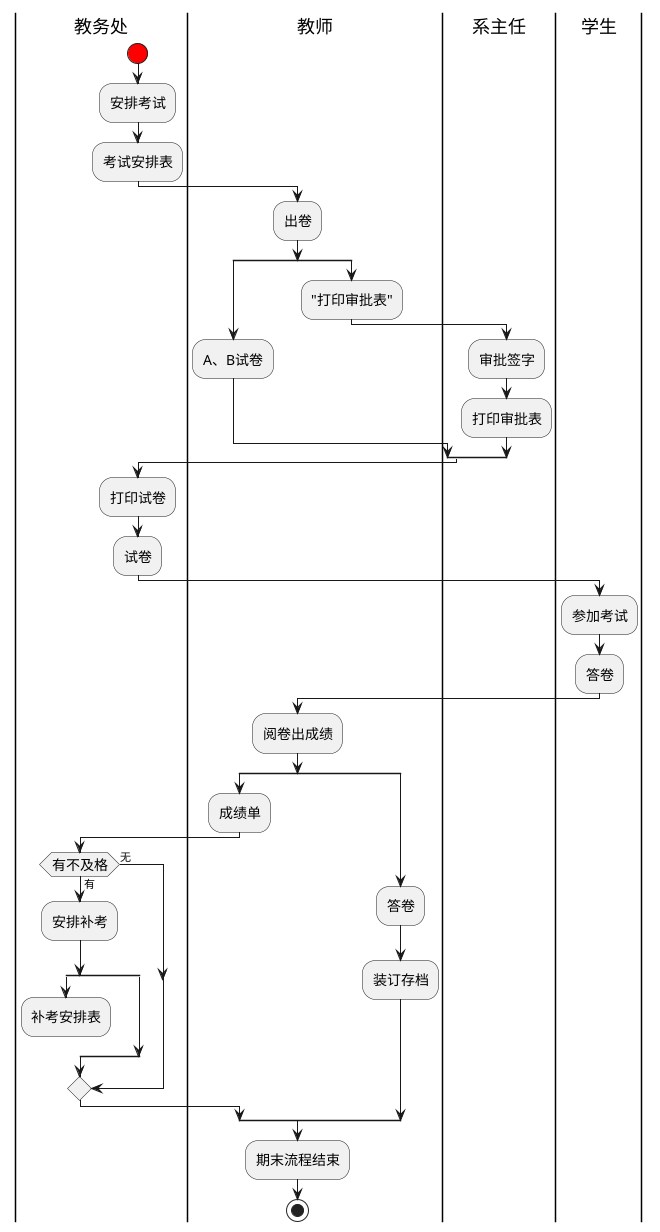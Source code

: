 @startuml
skinparam activity {
  StartColor red
  BarColor SaddleBrown
  EndColor Silver
  FontName 黑体
  fontSize 14px
}
|教务处|
start
:安排考试;
:考试安排表;
|教师|
:出卷;
split
:A、B试卷;
split again
:"打印审批表";
|系主任|
:审批签字;
:打印审批表;
end split
|教务处|
:打印试卷;
:试卷;
|学生|
:参加考试;
:答卷;
|教师|
:阅卷出成绩;
split
:成绩单;
|教务处|
if(有不及格) then (有)
:安排补考;
split
:补考安排表;
detach
split again
 end split
else(无)
endif
split again
|教师|
:答卷;
:装订存档;
|教师|
end split
:期末流程结束;
stop
@enduml